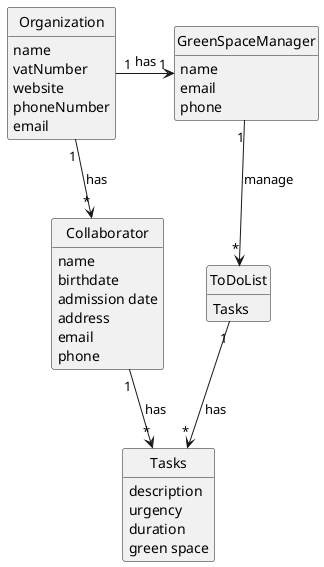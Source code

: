@startuml
skinparam monochrome true
skinparam packageStyle rectangle
skinparam shadowing false

skinparam classAttributeIconSize 0

hide circle
hide methods


class Organization {
    name
    vatNumber
    website
    phoneNumber
    email
}

class Tasks {
 description
 urgency
 duration
 green space
}

class ToDoList {
    Tasks
}

class GreenSpaceManager {
    name
    email
    phone
}

class Collaborator {
    name
    birthdate
    admission date
    address
    email
    phone
}

Organization "1" --> "*" Collaborator : has
Organization "1" -> "1" GreenSpaceManager : has
Collaborator "1" --> "*" Tasks : has
GreenSpaceManager "1" --> "*" ToDoList : manage
ToDoList "1" --> "*" Tasks :has


@enduml